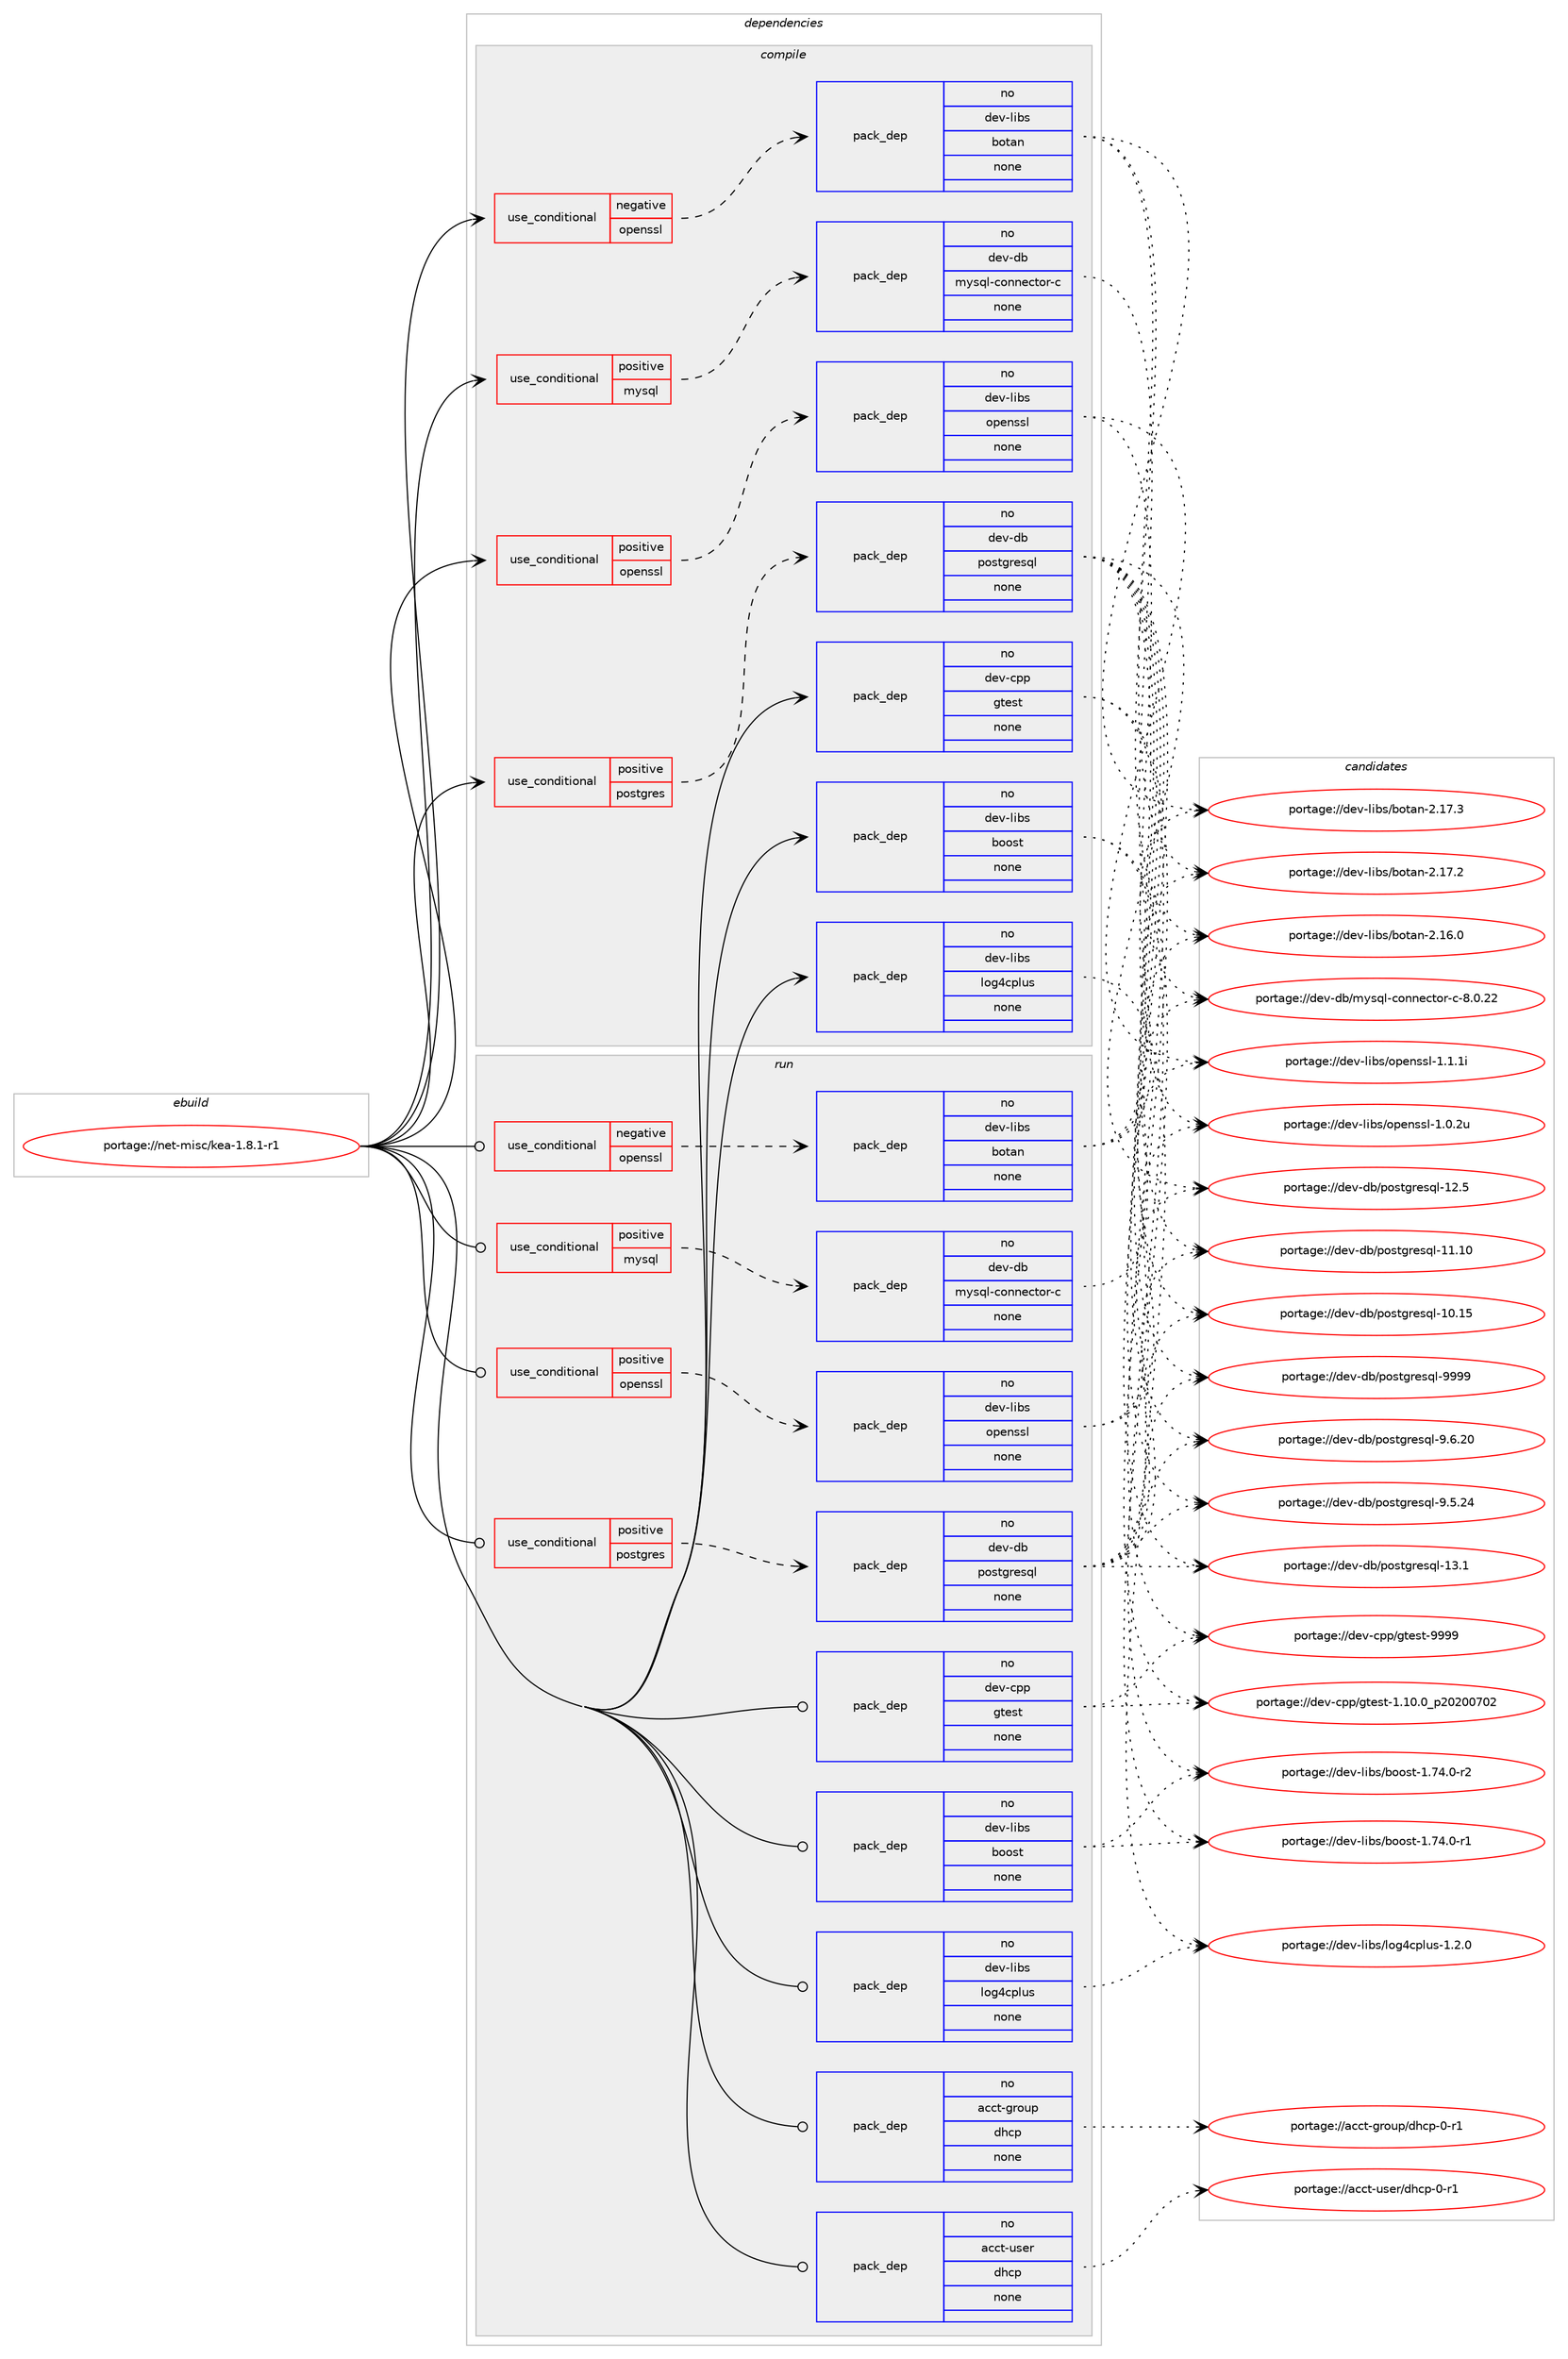 digraph prolog {

# *************
# Graph options
# *************

newrank=true;
concentrate=true;
compound=true;
graph [rankdir=LR,fontname=Helvetica,fontsize=10,ranksep=1.5];#, ranksep=2.5, nodesep=0.2];
edge  [arrowhead=vee];
node  [fontname=Helvetica,fontsize=10];

# **********
# The ebuild
# **********

subgraph cluster_leftcol {
color=gray;
rank=same;
label=<<i>ebuild</i>>;
id [label="portage://net-misc/kea-1.8.1-r1", color=red, width=4, href="../net-misc/kea-1.8.1-r1.svg"];
}

# ****************
# The dependencies
# ****************

subgraph cluster_midcol {
color=gray;
label=<<i>dependencies</i>>;
subgraph cluster_compile {
fillcolor="#eeeeee";
style=filled;
label=<<i>compile</i>>;
subgraph cond336 {
dependency3327 [label=<<TABLE BORDER="0" CELLBORDER="1" CELLSPACING="0" CELLPADDING="4"><TR><TD ROWSPAN="3" CELLPADDING="10">use_conditional</TD></TR><TR><TD>negative</TD></TR><TR><TD>openssl</TD></TR></TABLE>>, shape=none, color=red];
subgraph pack2837 {
dependency3328 [label=<<TABLE BORDER="0" CELLBORDER="1" CELLSPACING="0" CELLPADDING="4" WIDTH="220"><TR><TD ROWSPAN="6" CELLPADDING="30">pack_dep</TD></TR><TR><TD WIDTH="110">no</TD></TR><TR><TD>dev-libs</TD></TR><TR><TD>botan</TD></TR><TR><TD>none</TD></TR><TR><TD></TD></TR></TABLE>>, shape=none, color=blue];
}
dependency3327:e -> dependency3328:w [weight=20,style="dashed",arrowhead="vee"];
}
id:e -> dependency3327:w [weight=20,style="solid",arrowhead="vee"];
subgraph cond337 {
dependency3329 [label=<<TABLE BORDER="0" CELLBORDER="1" CELLSPACING="0" CELLPADDING="4"><TR><TD ROWSPAN="3" CELLPADDING="10">use_conditional</TD></TR><TR><TD>positive</TD></TR><TR><TD>mysql</TD></TR></TABLE>>, shape=none, color=red];
subgraph pack2838 {
dependency3330 [label=<<TABLE BORDER="0" CELLBORDER="1" CELLSPACING="0" CELLPADDING="4" WIDTH="220"><TR><TD ROWSPAN="6" CELLPADDING="30">pack_dep</TD></TR><TR><TD WIDTH="110">no</TD></TR><TR><TD>dev-db</TD></TR><TR><TD>mysql-connector-c</TD></TR><TR><TD>none</TD></TR><TR><TD></TD></TR></TABLE>>, shape=none, color=blue];
}
dependency3329:e -> dependency3330:w [weight=20,style="dashed",arrowhead="vee"];
}
id:e -> dependency3329:w [weight=20,style="solid",arrowhead="vee"];
subgraph cond338 {
dependency3331 [label=<<TABLE BORDER="0" CELLBORDER="1" CELLSPACING="0" CELLPADDING="4"><TR><TD ROWSPAN="3" CELLPADDING="10">use_conditional</TD></TR><TR><TD>positive</TD></TR><TR><TD>openssl</TD></TR></TABLE>>, shape=none, color=red];
subgraph pack2839 {
dependency3332 [label=<<TABLE BORDER="0" CELLBORDER="1" CELLSPACING="0" CELLPADDING="4" WIDTH="220"><TR><TD ROWSPAN="6" CELLPADDING="30">pack_dep</TD></TR><TR><TD WIDTH="110">no</TD></TR><TR><TD>dev-libs</TD></TR><TR><TD>openssl</TD></TR><TR><TD>none</TD></TR><TR><TD></TD></TR></TABLE>>, shape=none, color=blue];
}
dependency3331:e -> dependency3332:w [weight=20,style="dashed",arrowhead="vee"];
}
id:e -> dependency3331:w [weight=20,style="solid",arrowhead="vee"];
subgraph cond339 {
dependency3333 [label=<<TABLE BORDER="0" CELLBORDER="1" CELLSPACING="0" CELLPADDING="4"><TR><TD ROWSPAN="3" CELLPADDING="10">use_conditional</TD></TR><TR><TD>positive</TD></TR><TR><TD>postgres</TD></TR></TABLE>>, shape=none, color=red];
subgraph pack2840 {
dependency3334 [label=<<TABLE BORDER="0" CELLBORDER="1" CELLSPACING="0" CELLPADDING="4" WIDTH="220"><TR><TD ROWSPAN="6" CELLPADDING="30">pack_dep</TD></TR><TR><TD WIDTH="110">no</TD></TR><TR><TD>dev-db</TD></TR><TR><TD>postgresql</TD></TR><TR><TD>none</TD></TR><TR><TD></TD></TR></TABLE>>, shape=none, color=blue];
}
dependency3333:e -> dependency3334:w [weight=20,style="dashed",arrowhead="vee"];
}
id:e -> dependency3333:w [weight=20,style="solid",arrowhead="vee"];
subgraph pack2841 {
dependency3335 [label=<<TABLE BORDER="0" CELLBORDER="1" CELLSPACING="0" CELLPADDING="4" WIDTH="220"><TR><TD ROWSPAN="6" CELLPADDING="30">pack_dep</TD></TR><TR><TD WIDTH="110">no</TD></TR><TR><TD>dev-cpp</TD></TR><TR><TD>gtest</TD></TR><TR><TD>none</TD></TR><TR><TD></TD></TR></TABLE>>, shape=none, color=blue];
}
id:e -> dependency3335:w [weight=20,style="solid",arrowhead="vee"];
subgraph pack2842 {
dependency3336 [label=<<TABLE BORDER="0" CELLBORDER="1" CELLSPACING="0" CELLPADDING="4" WIDTH="220"><TR><TD ROWSPAN="6" CELLPADDING="30">pack_dep</TD></TR><TR><TD WIDTH="110">no</TD></TR><TR><TD>dev-libs</TD></TR><TR><TD>boost</TD></TR><TR><TD>none</TD></TR><TR><TD></TD></TR></TABLE>>, shape=none, color=blue];
}
id:e -> dependency3336:w [weight=20,style="solid",arrowhead="vee"];
subgraph pack2843 {
dependency3337 [label=<<TABLE BORDER="0" CELLBORDER="1" CELLSPACING="0" CELLPADDING="4" WIDTH="220"><TR><TD ROWSPAN="6" CELLPADDING="30">pack_dep</TD></TR><TR><TD WIDTH="110">no</TD></TR><TR><TD>dev-libs</TD></TR><TR><TD>log4cplus</TD></TR><TR><TD>none</TD></TR><TR><TD></TD></TR></TABLE>>, shape=none, color=blue];
}
id:e -> dependency3337:w [weight=20,style="solid",arrowhead="vee"];
}
subgraph cluster_compileandrun {
fillcolor="#eeeeee";
style=filled;
label=<<i>compile and run</i>>;
}
subgraph cluster_run {
fillcolor="#eeeeee";
style=filled;
label=<<i>run</i>>;
subgraph cond340 {
dependency3338 [label=<<TABLE BORDER="0" CELLBORDER="1" CELLSPACING="0" CELLPADDING="4"><TR><TD ROWSPAN="3" CELLPADDING="10">use_conditional</TD></TR><TR><TD>negative</TD></TR><TR><TD>openssl</TD></TR></TABLE>>, shape=none, color=red];
subgraph pack2844 {
dependency3339 [label=<<TABLE BORDER="0" CELLBORDER="1" CELLSPACING="0" CELLPADDING="4" WIDTH="220"><TR><TD ROWSPAN="6" CELLPADDING="30">pack_dep</TD></TR><TR><TD WIDTH="110">no</TD></TR><TR><TD>dev-libs</TD></TR><TR><TD>botan</TD></TR><TR><TD>none</TD></TR><TR><TD></TD></TR></TABLE>>, shape=none, color=blue];
}
dependency3338:e -> dependency3339:w [weight=20,style="dashed",arrowhead="vee"];
}
id:e -> dependency3338:w [weight=20,style="solid",arrowhead="odot"];
subgraph cond341 {
dependency3340 [label=<<TABLE BORDER="0" CELLBORDER="1" CELLSPACING="0" CELLPADDING="4"><TR><TD ROWSPAN="3" CELLPADDING="10">use_conditional</TD></TR><TR><TD>positive</TD></TR><TR><TD>mysql</TD></TR></TABLE>>, shape=none, color=red];
subgraph pack2845 {
dependency3341 [label=<<TABLE BORDER="0" CELLBORDER="1" CELLSPACING="0" CELLPADDING="4" WIDTH="220"><TR><TD ROWSPAN="6" CELLPADDING="30">pack_dep</TD></TR><TR><TD WIDTH="110">no</TD></TR><TR><TD>dev-db</TD></TR><TR><TD>mysql-connector-c</TD></TR><TR><TD>none</TD></TR><TR><TD></TD></TR></TABLE>>, shape=none, color=blue];
}
dependency3340:e -> dependency3341:w [weight=20,style="dashed",arrowhead="vee"];
}
id:e -> dependency3340:w [weight=20,style="solid",arrowhead="odot"];
subgraph cond342 {
dependency3342 [label=<<TABLE BORDER="0" CELLBORDER="1" CELLSPACING="0" CELLPADDING="4"><TR><TD ROWSPAN="3" CELLPADDING="10">use_conditional</TD></TR><TR><TD>positive</TD></TR><TR><TD>openssl</TD></TR></TABLE>>, shape=none, color=red];
subgraph pack2846 {
dependency3343 [label=<<TABLE BORDER="0" CELLBORDER="1" CELLSPACING="0" CELLPADDING="4" WIDTH="220"><TR><TD ROWSPAN="6" CELLPADDING="30">pack_dep</TD></TR><TR><TD WIDTH="110">no</TD></TR><TR><TD>dev-libs</TD></TR><TR><TD>openssl</TD></TR><TR><TD>none</TD></TR><TR><TD></TD></TR></TABLE>>, shape=none, color=blue];
}
dependency3342:e -> dependency3343:w [weight=20,style="dashed",arrowhead="vee"];
}
id:e -> dependency3342:w [weight=20,style="solid",arrowhead="odot"];
subgraph cond343 {
dependency3344 [label=<<TABLE BORDER="0" CELLBORDER="1" CELLSPACING="0" CELLPADDING="4"><TR><TD ROWSPAN="3" CELLPADDING="10">use_conditional</TD></TR><TR><TD>positive</TD></TR><TR><TD>postgres</TD></TR></TABLE>>, shape=none, color=red];
subgraph pack2847 {
dependency3345 [label=<<TABLE BORDER="0" CELLBORDER="1" CELLSPACING="0" CELLPADDING="4" WIDTH="220"><TR><TD ROWSPAN="6" CELLPADDING="30">pack_dep</TD></TR><TR><TD WIDTH="110">no</TD></TR><TR><TD>dev-db</TD></TR><TR><TD>postgresql</TD></TR><TR><TD>none</TD></TR><TR><TD></TD></TR></TABLE>>, shape=none, color=blue];
}
dependency3344:e -> dependency3345:w [weight=20,style="dashed",arrowhead="vee"];
}
id:e -> dependency3344:w [weight=20,style="solid",arrowhead="odot"];
subgraph pack2848 {
dependency3346 [label=<<TABLE BORDER="0" CELLBORDER="1" CELLSPACING="0" CELLPADDING="4" WIDTH="220"><TR><TD ROWSPAN="6" CELLPADDING="30">pack_dep</TD></TR><TR><TD WIDTH="110">no</TD></TR><TR><TD>acct-group</TD></TR><TR><TD>dhcp</TD></TR><TR><TD>none</TD></TR><TR><TD></TD></TR></TABLE>>, shape=none, color=blue];
}
id:e -> dependency3346:w [weight=20,style="solid",arrowhead="odot"];
subgraph pack2849 {
dependency3347 [label=<<TABLE BORDER="0" CELLBORDER="1" CELLSPACING="0" CELLPADDING="4" WIDTH="220"><TR><TD ROWSPAN="6" CELLPADDING="30">pack_dep</TD></TR><TR><TD WIDTH="110">no</TD></TR><TR><TD>acct-user</TD></TR><TR><TD>dhcp</TD></TR><TR><TD>none</TD></TR><TR><TD></TD></TR></TABLE>>, shape=none, color=blue];
}
id:e -> dependency3347:w [weight=20,style="solid",arrowhead="odot"];
subgraph pack2850 {
dependency3348 [label=<<TABLE BORDER="0" CELLBORDER="1" CELLSPACING="0" CELLPADDING="4" WIDTH="220"><TR><TD ROWSPAN="6" CELLPADDING="30">pack_dep</TD></TR><TR><TD WIDTH="110">no</TD></TR><TR><TD>dev-cpp</TD></TR><TR><TD>gtest</TD></TR><TR><TD>none</TD></TR><TR><TD></TD></TR></TABLE>>, shape=none, color=blue];
}
id:e -> dependency3348:w [weight=20,style="solid",arrowhead="odot"];
subgraph pack2851 {
dependency3349 [label=<<TABLE BORDER="0" CELLBORDER="1" CELLSPACING="0" CELLPADDING="4" WIDTH="220"><TR><TD ROWSPAN="6" CELLPADDING="30">pack_dep</TD></TR><TR><TD WIDTH="110">no</TD></TR><TR><TD>dev-libs</TD></TR><TR><TD>boost</TD></TR><TR><TD>none</TD></TR><TR><TD></TD></TR></TABLE>>, shape=none, color=blue];
}
id:e -> dependency3349:w [weight=20,style="solid",arrowhead="odot"];
subgraph pack2852 {
dependency3350 [label=<<TABLE BORDER="0" CELLBORDER="1" CELLSPACING="0" CELLPADDING="4" WIDTH="220"><TR><TD ROWSPAN="6" CELLPADDING="30">pack_dep</TD></TR><TR><TD WIDTH="110">no</TD></TR><TR><TD>dev-libs</TD></TR><TR><TD>log4cplus</TD></TR><TR><TD>none</TD></TR><TR><TD></TD></TR></TABLE>>, shape=none, color=blue];
}
id:e -> dependency3350:w [weight=20,style="solid",arrowhead="odot"];
}
}

# **************
# The candidates
# **************

subgraph cluster_choices {
rank=same;
color=gray;
label=<<i>candidates</i>>;

subgraph choice2837 {
color=black;
nodesep=1;
choice100101118451081059811547981111169711045504649554651 [label="portage://dev-libs/botan-2.17.3", color=red, width=4,href="../dev-libs/botan-2.17.3.svg"];
choice100101118451081059811547981111169711045504649554650 [label="portage://dev-libs/botan-2.17.2", color=red, width=4,href="../dev-libs/botan-2.17.2.svg"];
choice100101118451081059811547981111169711045504649544648 [label="portage://dev-libs/botan-2.16.0", color=red, width=4,href="../dev-libs/botan-2.16.0.svg"];
dependency3328:e -> choice100101118451081059811547981111169711045504649554651:w [style=dotted,weight="100"];
dependency3328:e -> choice100101118451081059811547981111169711045504649554650:w [style=dotted,weight="100"];
dependency3328:e -> choice100101118451081059811547981111169711045504649544648:w [style=dotted,weight="100"];
}
subgraph choice2838 {
color=black;
nodesep=1;
choice100101118451009847109121115113108459911111011010199116111114459945564648465050 [label="portage://dev-db/mysql-connector-c-8.0.22", color=red, width=4,href="../dev-db/mysql-connector-c-8.0.22.svg"];
dependency3330:e -> choice100101118451009847109121115113108459911111011010199116111114459945564648465050:w [style=dotted,weight="100"];
}
subgraph choice2839 {
color=black;
nodesep=1;
choice100101118451081059811547111112101110115115108454946494649105 [label="portage://dev-libs/openssl-1.1.1i", color=red, width=4,href="../dev-libs/openssl-1.1.1i.svg"];
choice100101118451081059811547111112101110115115108454946484650117 [label="portage://dev-libs/openssl-1.0.2u", color=red, width=4,href="../dev-libs/openssl-1.0.2u.svg"];
dependency3332:e -> choice100101118451081059811547111112101110115115108454946494649105:w [style=dotted,weight="100"];
dependency3332:e -> choice100101118451081059811547111112101110115115108454946484650117:w [style=dotted,weight="100"];
}
subgraph choice2840 {
color=black;
nodesep=1;
choice1001011184510098471121111151161031141011151131084557575757 [label="portage://dev-db/postgresql-9999", color=red, width=4,href="../dev-db/postgresql-9999.svg"];
choice10010111845100984711211111511610311410111511310845574654465048 [label="portage://dev-db/postgresql-9.6.20", color=red, width=4,href="../dev-db/postgresql-9.6.20.svg"];
choice10010111845100984711211111511610311410111511310845574653465052 [label="portage://dev-db/postgresql-9.5.24", color=red, width=4,href="../dev-db/postgresql-9.5.24.svg"];
choice1001011184510098471121111151161031141011151131084549514649 [label="portage://dev-db/postgresql-13.1", color=red, width=4,href="../dev-db/postgresql-13.1.svg"];
choice1001011184510098471121111151161031141011151131084549504653 [label="portage://dev-db/postgresql-12.5", color=red, width=4,href="../dev-db/postgresql-12.5.svg"];
choice100101118451009847112111115116103114101115113108454949464948 [label="portage://dev-db/postgresql-11.10", color=red, width=4,href="../dev-db/postgresql-11.10.svg"];
choice100101118451009847112111115116103114101115113108454948464953 [label="portage://dev-db/postgresql-10.15", color=red, width=4,href="../dev-db/postgresql-10.15.svg"];
dependency3334:e -> choice1001011184510098471121111151161031141011151131084557575757:w [style=dotted,weight="100"];
dependency3334:e -> choice10010111845100984711211111511610311410111511310845574654465048:w [style=dotted,weight="100"];
dependency3334:e -> choice10010111845100984711211111511610311410111511310845574653465052:w [style=dotted,weight="100"];
dependency3334:e -> choice1001011184510098471121111151161031141011151131084549514649:w [style=dotted,weight="100"];
dependency3334:e -> choice1001011184510098471121111151161031141011151131084549504653:w [style=dotted,weight="100"];
dependency3334:e -> choice100101118451009847112111115116103114101115113108454949464948:w [style=dotted,weight="100"];
dependency3334:e -> choice100101118451009847112111115116103114101115113108454948464953:w [style=dotted,weight="100"];
}
subgraph choice2841 {
color=black;
nodesep=1;
choice1001011184599112112471031161011151164557575757 [label="portage://dev-cpp/gtest-9999", color=red, width=4,href="../dev-cpp/gtest-9999.svg"];
choice10010111845991121124710311610111511645494649484648951125048504848554850 [label="portage://dev-cpp/gtest-1.10.0_p20200702", color=red, width=4,href="../dev-cpp/gtest-1.10.0_p20200702.svg"];
dependency3335:e -> choice1001011184599112112471031161011151164557575757:w [style=dotted,weight="100"];
dependency3335:e -> choice10010111845991121124710311610111511645494649484648951125048504848554850:w [style=dotted,weight="100"];
}
subgraph choice2842 {
color=black;
nodesep=1;
choice10010111845108105981154798111111115116454946555246484511450 [label="portage://dev-libs/boost-1.74.0-r2", color=red, width=4,href="../dev-libs/boost-1.74.0-r2.svg"];
choice10010111845108105981154798111111115116454946555246484511449 [label="portage://dev-libs/boost-1.74.0-r1", color=red, width=4,href="../dev-libs/boost-1.74.0-r1.svg"];
dependency3336:e -> choice10010111845108105981154798111111115116454946555246484511450:w [style=dotted,weight="100"];
dependency3336:e -> choice10010111845108105981154798111111115116454946555246484511449:w [style=dotted,weight="100"];
}
subgraph choice2843 {
color=black;
nodesep=1;
choice1001011184510810598115471081111035299112108117115454946504648 [label="portage://dev-libs/log4cplus-1.2.0", color=red, width=4,href="../dev-libs/log4cplus-1.2.0.svg"];
dependency3337:e -> choice1001011184510810598115471081111035299112108117115454946504648:w [style=dotted,weight="100"];
}
subgraph choice2844 {
color=black;
nodesep=1;
choice100101118451081059811547981111169711045504649554651 [label="portage://dev-libs/botan-2.17.3", color=red, width=4,href="../dev-libs/botan-2.17.3.svg"];
choice100101118451081059811547981111169711045504649554650 [label="portage://dev-libs/botan-2.17.2", color=red, width=4,href="../dev-libs/botan-2.17.2.svg"];
choice100101118451081059811547981111169711045504649544648 [label="portage://dev-libs/botan-2.16.0", color=red, width=4,href="../dev-libs/botan-2.16.0.svg"];
dependency3339:e -> choice100101118451081059811547981111169711045504649554651:w [style=dotted,weight="100"];
dependency3339:e -> choice100101118451081059811547981111169711045504649554650:w [style=dotted,weight="100"];
dependency3339:e -> choice100101118451081059811547981111169711045504649544648:w [style=dotted,weight="100"];
}
subgraph choice2845 {
color=black;
nodesep=1;
choice100101118451009847109121115113108459911111011010199116111114459945564648465050 [label="portage://dev-db/mysql-connector-c-8.0.22", color=red, width=4,href="../dev-db/mysql-connector-c-8.0.22.svg"];
dependency3341:e -> choice100101118451009847109121115113108459911111011010199116111114459945564648465050:w [style=dotted,weight="100"];
}
subgraph choice2846 {
color=black;
nodesep=1;
choice100101118451081059811547111112101110115115108454946494649105 [label="portage://dev-libs/openssl-1.1.1i", color=red, width=4,href="../dev-libs/openssl-1.1.1i.svg"];
choice100101118451081059811547111112101110115115108454946484650117 [label="portage://dev-libs/openssl-1.0.2u", color=red, width=4,href="../dev-libs/openssl-1.0.2u.svg"];
dependency3343:e -> choice100101118451081059811547111112101110115115108454946494649105:w [style=dotted,weight="100"];
dependency3343:e -> choice100101118451081059811547111112101110115115108454946484650117:w [style=dotted,weight="100"];
}
subgraph choice2847 {
color=black;
nodesep=1;
choice1001011184510098471121111151161031141011151131084557575757 [label="portage://dev-db/postgresql-9999", color=red, width=4,href="../dev-db/postgresql-9999.svg"];
choice10010111845100984711211111511610311410111511310845574654465048 [label="portage://dev-db/postgresql-9.6.20", color=red, width=4,href="../dev-db/postgresql-9.6.20.svg"];
choice10010111845100984711211111511610311410111511310845574653465052 [label="portage://dev-db/postgresql-9.5.24", color=red, width=4,href="../dev-db/postgresql-9.5.24.svg"];
choice1001011184510098471121111151161031141011151131084549514649 [label="portage://dev-db/postgresql-13.1", color=red, width=4,href="../dev-db/postgresql-13.1.svg"];
choice1001011184510098471121111151161031141011151131084549504653 [label="portage://dev-db/postgresql-12.5", color=red, width=4,href="../dev-db/postgresql-12.5.svg"];
choice100101118451009847112111115116103114101115113108454949464948 [label="portage://dev-db/postgresql-11.10", color=red, width=4,href="../dev-db/postgresql-11.10.svg"];
choice100101118451009847112111115116103114101115113108454948464953 [label="portage://dev-db/postgresql-10.15", color=red, width=4,href="../dev-db/postgresql-10.15.svg"];
dependency3345:e -> choice1001011184510098471121111151161031141011151131084557575757:w [style=dotted,weight="100"];
dependency3345:e -> choice10010111845100984711211111511610311410111511310845574654465048:w [style=dotted,weight="100"];
dependency3345:e -> choice10010111845100984711211111511610311410111511310845574653465052:w [style=dotted,weight="100"];
dependency3345:e -> choice1001011184510098471121111151161031141011151131084549514649:w [style=dotted,weight="100"];
dependency3345:e -> choice1001011184510098471121111151161031141011151131084549504653:w [style=dotted,weight="100"];
dependency3345:e -> choice100101118451009847112111115116103114101115113108454949464948:w [style=dotted,weight="100"];
dependency3345:e -> choice100101118451009847112111115116103114101115113108454948464953:w [style=dotted,weight="100"];
}
subgraph choice2848 {
color=black;
nodesep=1;
choice97999911645103114111117112471001049911245484511449 [label="portage://acct-group/dhcp-0-r1", color=red, width=4,href="../acct-group/dhcp-0-r1.svg"];
dependency3346:e -> choice97999911645103114111117112471001049911245484511449:w [style=dotted,weight="100"];
}
subgraph choice2849 {
color=black;
nodesep=1;
choice97999911645117115101114471001049911245484511449 [label="portage://acct-user/dhcp-0-r1", color=red, width=4,href="../acct-user/dhcp-0-r1.svg"];
dependency3347:e -> choice97999911645117115101114471001049911245484511449:w [style=dotted,weight="100"];
}
subgraph choice2850 {
color=black;
nodesep=1;
choice1001011184599112112471031161011151164557575757 [label="portage://dev-cpp/gtest-9999", color=red, width=4,href="../dev-cpp/gtest-9999.svg"];
choice10010111845991121124710311610111511645494649484648951125048504848554850 [label="portage://dev-cpp/gtest-1.10.0_p20200702", color=red, width=4,href="../dev-cpp/gtest-1.10.0_p20200702.svg"];
dependency3348:e -> choice1001011184599112112471031161011151164557575757:w [style=dotted,weight="100"];
dependency3348:e -> choice10010111845991121124710311610111511645494649484648951125048504848554850:w [style=dotted,weight="100"];
}
subgraph choice2851 {
color=black;
nodesep=1;
choice10010111845108105981154798111111115116454946555246484511450 [label="portage://dev-libs/boost-1.74.0-r2", color=red, width=4,href="../dev-libs/boost-1.74.0-r2.svg"];
choice10010111845108105981154798111111115116454946555246484511449 [label="portage://dev-libs/boost-1.74.0-r1", color=red, width=4,href="../dev-libs/boost-1.74.0-r1.svg"];
dependency3349:e -> choice10010111845108105981154798111111115116454946555246484511450:w [style=dotted,weight="100"];
dependency3349:e -> choice10010111845108105981154798111111115116454946555246484511449:w [style=dotted,weight="100"];
}
subgraph choice2852 {
color=black;
nodesep=1;
choice1001011184510810598115471081111035299112108117115454946504648 [label="portage://dev-libs/log4cplus-1.2.0", color=red, width=4,href="../dev-libs/log4cplus-1.2.0.svg"];
dependency3350:e -> choice1001011184510810598115471081111035299112108117115454946504648:w [style=dotted,weight="100"];
}
}

}
